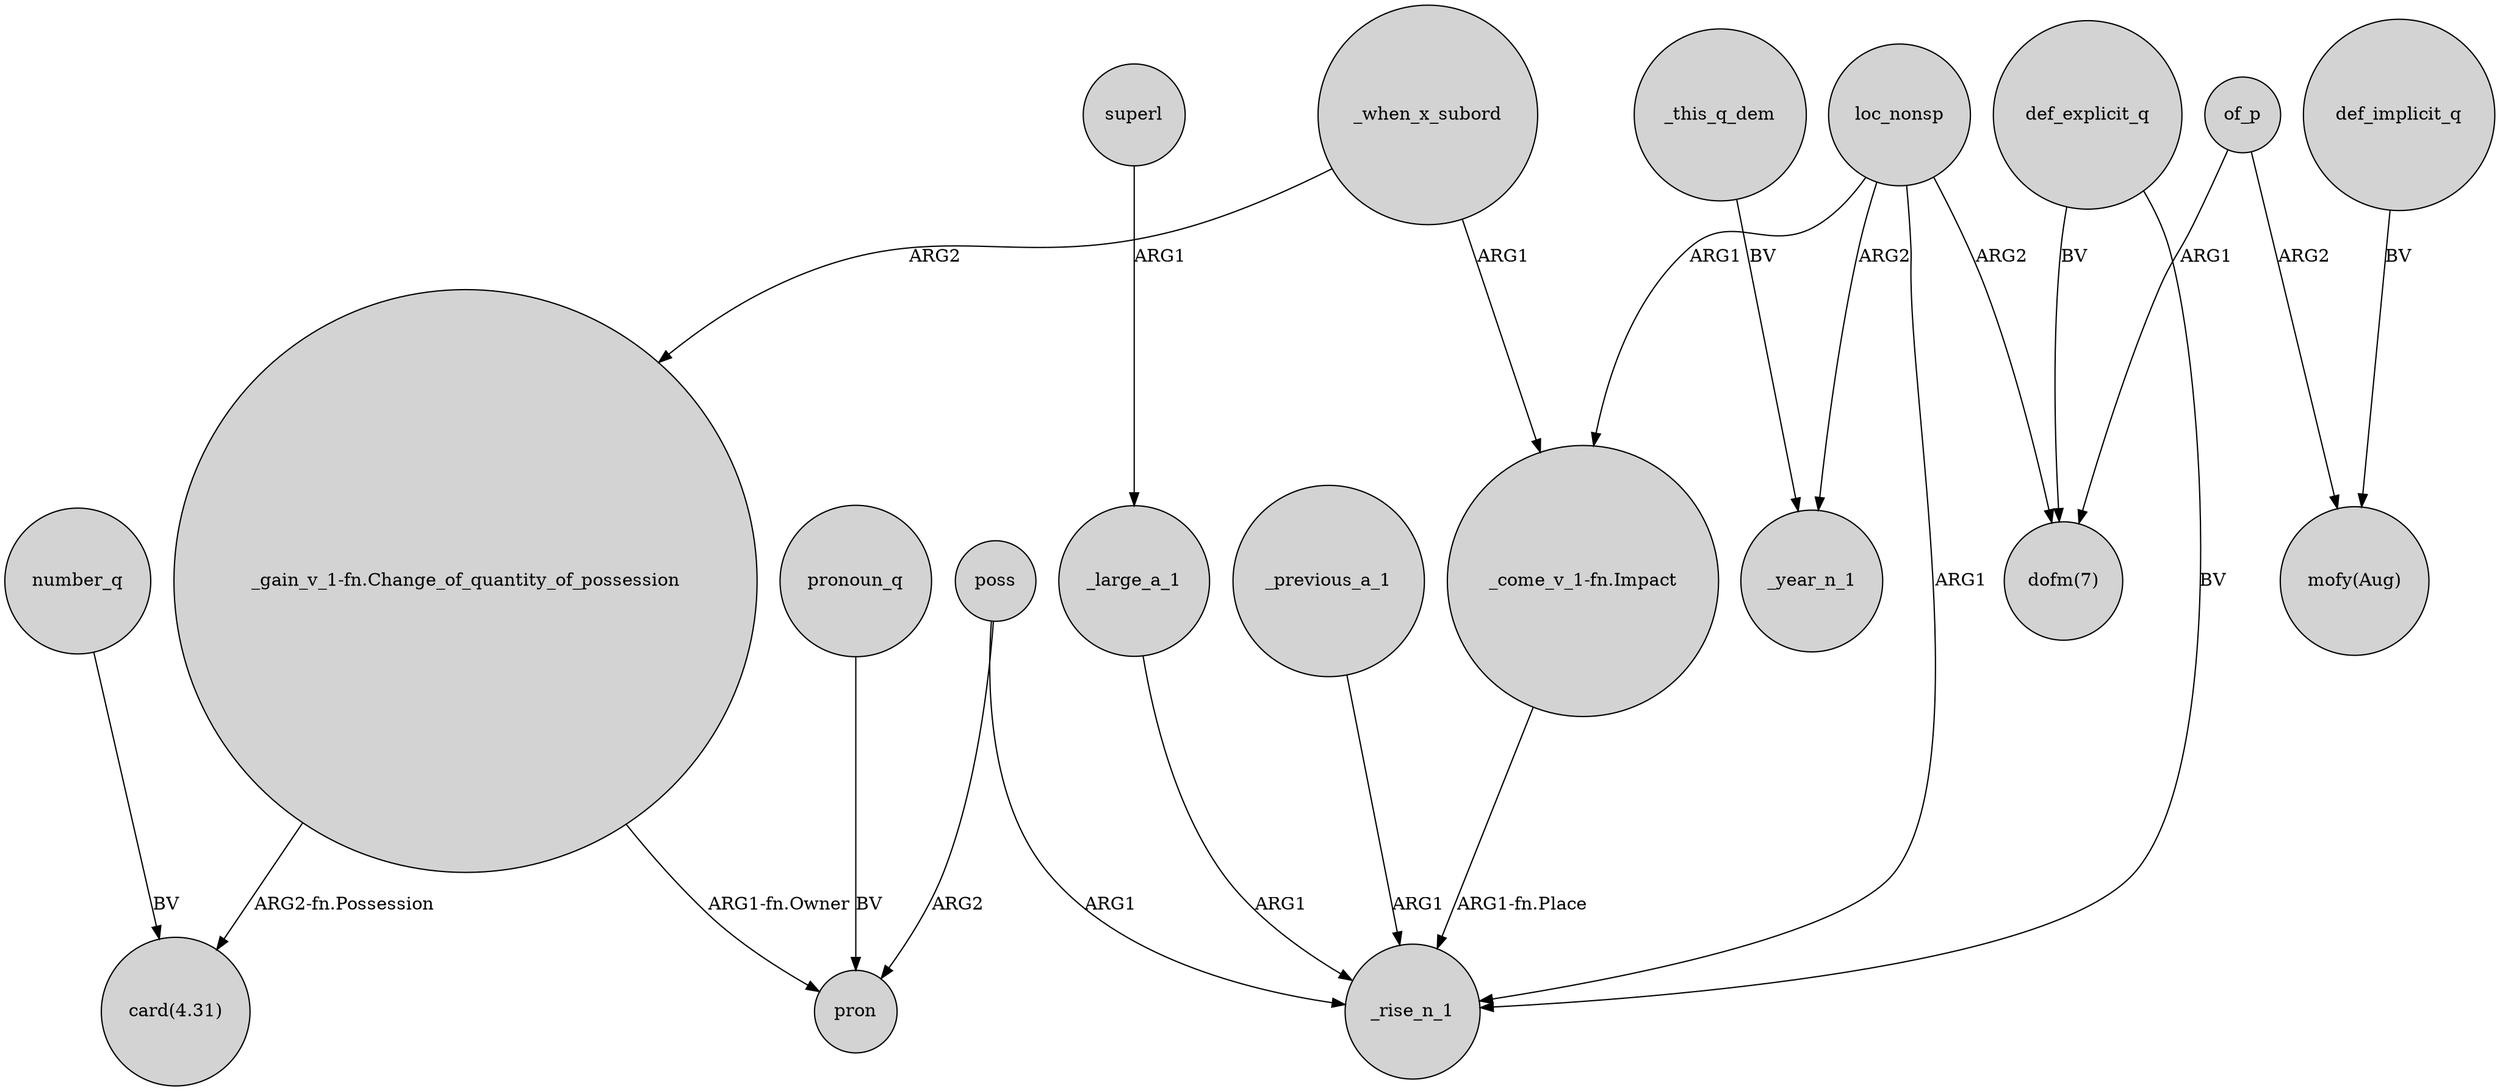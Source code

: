 digraph {
	node [shape=circle style=filled]
	_when_x_subord -> "_gain_v_1-fn.Change_of_quantity_of_possession" [label=ARG2]
	def_explicit_q -> _rise_n_1 [label=BV]
	_when_x_subord -> "_come_v_1-fn.Impact" [label=ARG1]
	_previous_a_1 -> _rise_n_1 [label=ARG1]
	number_q -> "card(4.31)" [label=BV]
	"_come_v_1-fn.Impact" -> _rise_n_1 [label="ARG1-fn.Place"]
	loc_nonsp -> "dofm(7)" [label=ARG2]
	"_gain_v_1-fn.Change_of_quantity_of_possession" -> pron [label="ARG1-fn.Owner"]
	def_explicit_q -> "dofm(7)" [label=BV]
	loc_nonsp -> _year_n_1 [label=ARG2]
	of_p -> "mofy(Aug)" [label=ARG2]
	poss -> _rise_n_1 [label=ARG1]
	pronoun_q -> pron [label=BV]
	poss -> pron [label=ARG2]
	loc_nonsp -> "_come_v_1-fn.Impact" [label=ARG1]
	of_p -> "dofm(7)" [label=ARG1]
	def_implicit_q -> "mofy(Aug)" [label=BV]
	_this_q_dem -> _year_n_1 [label=BV]
	_large_a_1 -> _rise_n_1 [label=ARG1]
	"_gain_v_1-fn.Change_of_quantity_of_possession" -> "card(4.31)" [label="ARG2-fn.Possession"]
	loc_nonsp -> _rise_n_1 [label=ARG1]
	superl -> _large_a_1 [label=ARG1]
}
